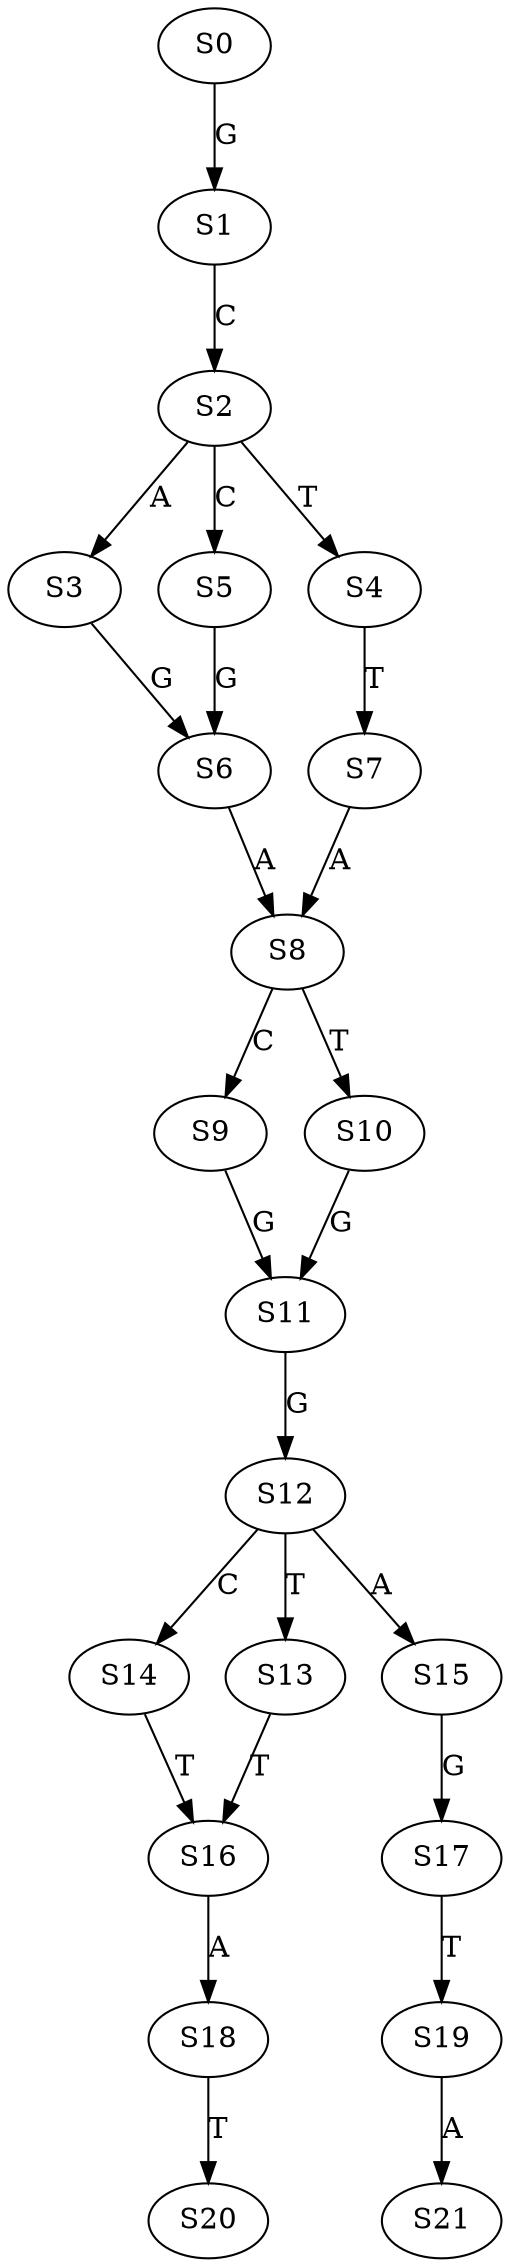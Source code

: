 strict digraph  {
	S0 -> S1 [ label = G ];
	S1 -> S2 [ label = C ];
	S2 -> S3 [ label = A ];
	S2 -> S4 [ label = T ];
	S2 -> S5 [ label = C ];
	S3 -> S6 [ label = G ];
	S4 -> S7 [ label = T ];
	S5 -> S6 [ label = G ];
	S6 -> S8 [ label = A ];
	S7 -> S8 [ label = A ];
	S8 -> S9 [ label = C ];
	S8 -> S10 [ label = T ];
	S9 -> S11 [ label = G ];
	S10 -> S11 [ label = G ];
	S11 -> S12 [ label = G ];
	S12 -> S13 [ label = T ];
	S12 -> S14 [ label = C ];
	S12 -> S15 [ label = A ];
	S13 -> S16 [ label = T ];
	S14 -> S16 [ label = T ];
	S15 -> S17 [ label = G ];
	S16 -> S18 [ label = A ];
	S17 -> S19 [ label = T ];
	S18 -> S20 [ label = T ];
	S19 -> S21 [ label = A ];
}
